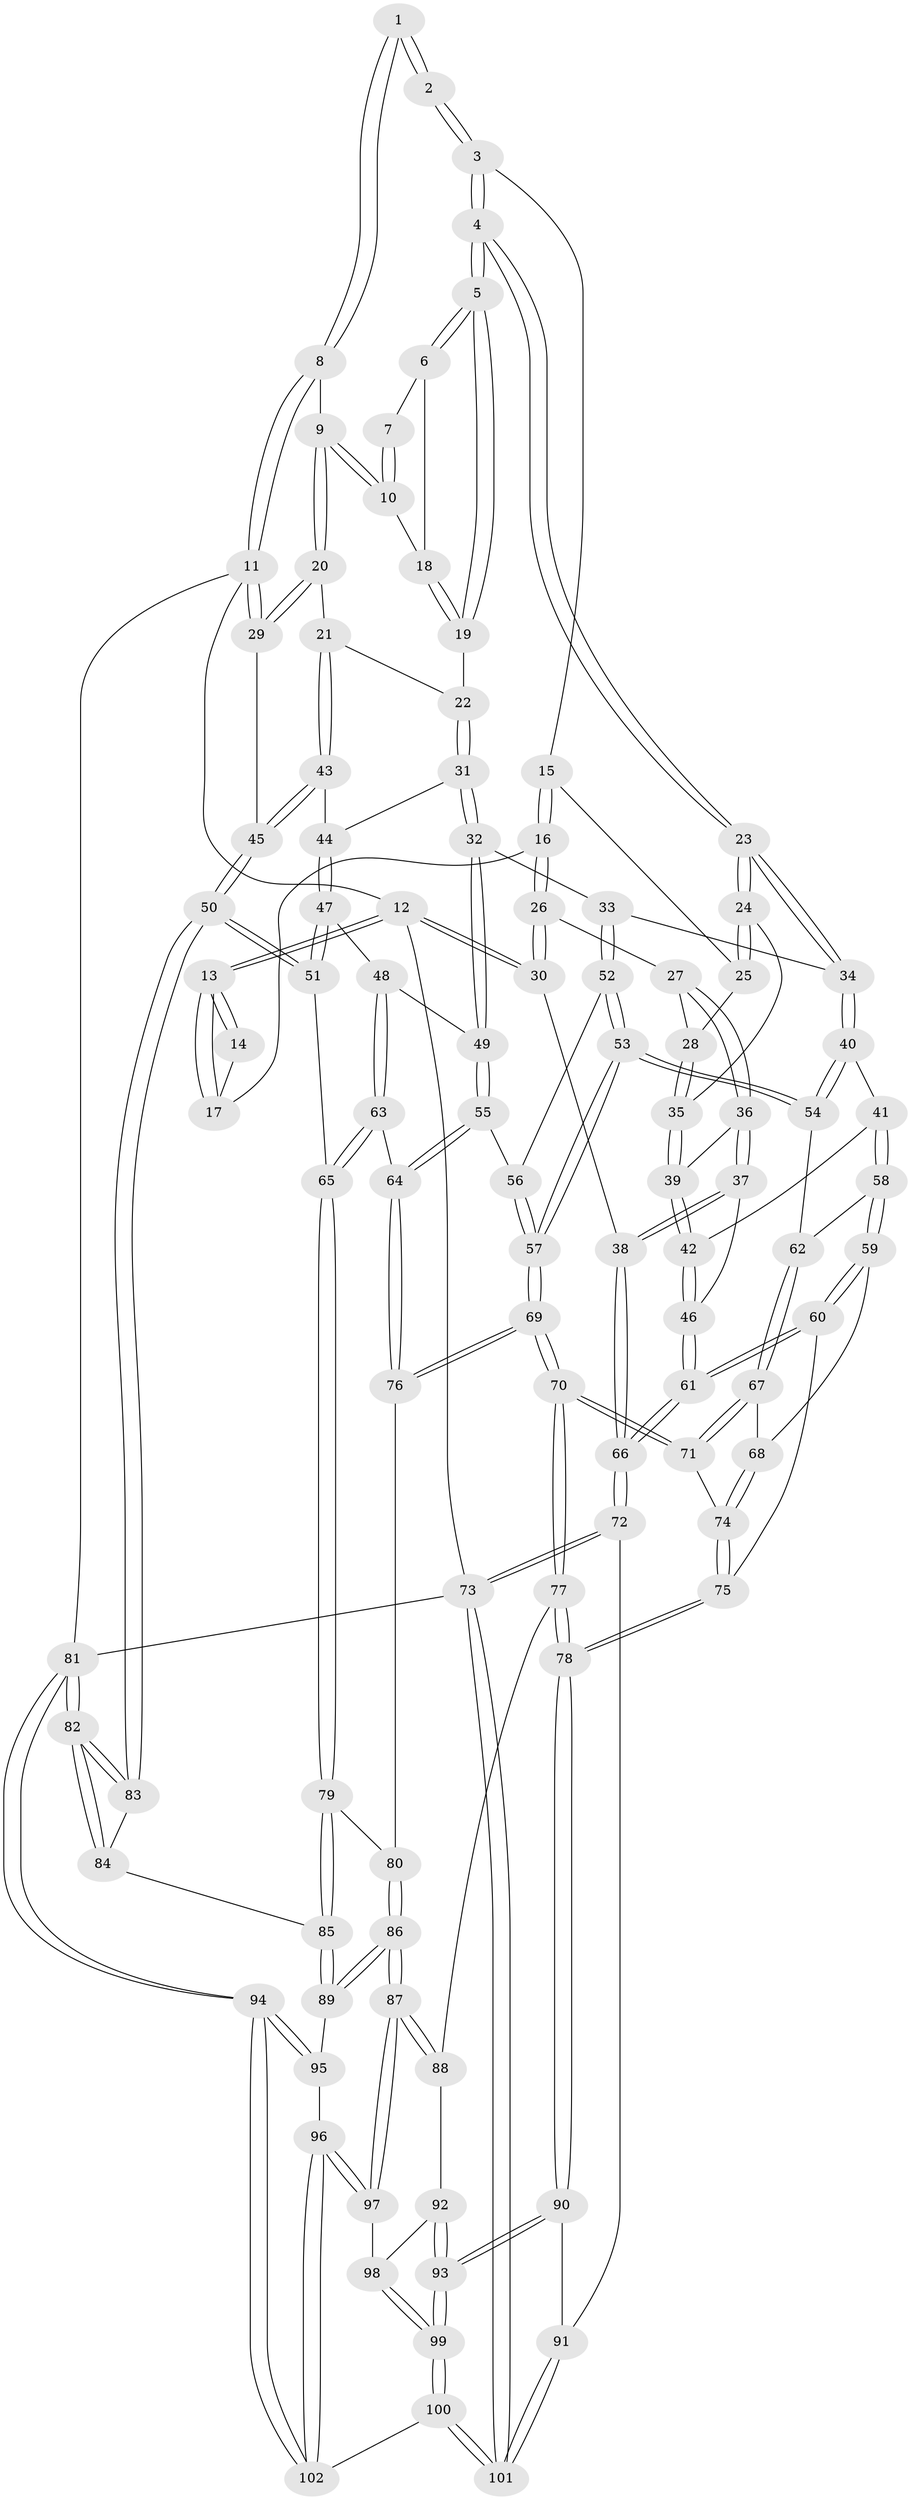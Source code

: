 // Generated by graph-tools (version 1.1) at 2025/11/02/21/25 10:11:13]
// undirected, 102 vertices, 252 edges
graph export_dot {
graph [start="1"]
  node [color=gray90,style=filled];
  1 [pos="+0.7973923434012687+0"];
  2 [pos="+0.3302944659976141+0"];
  3 [pos="+0.34996995350332816+0"];
  4 [pos="+0.44889461830039973+0.151674739827118"];
  5 [pos="+0.5286700771852108+0.12986159296194189"];
  6 [pos="+0.692280998743245+0.020024631123247566"];
  7 [pos="+0.7807161764424783+0"];
  8 [pos="+1+0"];
  9 [pos="+0.838214708054288+0.13767688887480467"];
  10 [pos="+0.8097312613267076+0.1261825483720391"];
  11 [pos="+1+0"];
  12 [pos="+0+0"];
  13 [pos="+0+0"];
  14 [pos="+0.06171199171062052+0"];
  15 [pos="+0.31204758645405706+0"];
  16 [pos="+0.13897840591025462+0.14003417945545402"];
  17 [pos="+0.12617690368100817+0.11244363637572054"];
  18 [pos="+0.7385605703026069+0.12114703044874482"];
  19 [pos="+0.7078689881284541+0.17906000942835537"];
  20 [pos="+0.8422741563442132+0.1436944261346009"];
  21 [pos="+0.8124109825444057+0.24665887909178147"];
  22 [pos="+0.7079888767318439+0.17966046956129175"];
  23 [pos="+0.44375253754812694+0.20756846250541552"];
  24 [pos="+0.29509465351802355+0.22717866652940838"];
  25 [pos="+0.22579027585957362+0.18049669116664196"];
  26 [pos="+0.11739538657465613+0.17851349784424836"];
  27 [pos="+0.11799614465114462+0.17930418807199386"];
  28 [pos="+0.14143730475436425+0.19164278375472998"];
  29 [pos="+1+0.21297530179007476"];
  30 [pos="+0+0.1572884426119282"];
  31 [pos="+0.6688923850732484+0.2836465219753979"];
  32 [pos="+0.515032840314325+0.28192820419162556"];
  33 [pos="+0.49216476783595037+0.27777216774793184"];
  34 [pos="+0.44868345791250347+0.22922314930451745"];
  35 [pos="+0.21474152271546237+0.2614084731000784"];
  36 [pos="+0.11372161698326021+0.28407809474133927"];
  37 [pos="+0.10373242241226788+0.31659376732513483"];
  38 [pos="+0+0.30288207064385503"];
  39 [pos="+0.2098056748068434+0.2878814825352617"];
  40 [pos="+0.29977291214078133+0.39628428265239385"];
  41 [pos="+0.24199327429749531+0.39697012905445156"];
  42 [pos="+0.2128769489750926+0.38933758915665445"];
  43 [pos="+0.825495551068355+0.3011348867853716"];
  44 [pos="+0.7257730485425349+0.3303843065064251"];
  45 [pos="+1+0.41418715778006054"];
  46 [pos="+0.16258523071223033+0.40273613950833664"];
  47 [pos="+0.7011672656414966+0.42134129300895834"];
  48 [pos="+0.6967981715967295+0.4226091185325604"];
  49 [pos="+0.6799156132595351+0.42525391012204405"];
  50 [pos="+1+0.47497469514752644"];
  51 [pos="+0.8306464210369964+0.5401379784398634"];
  52 [pos="+0.4935011567373595+0.2892304030727344"];
  53 [pos="+0.3903003457591193+0.49796688723949445"];
  54 [pos="+0.3373089788441277+0.46309748490686786"];
  55 [pos="+0.5693293373984211+0.48431234269668366"];
  56 [pos="+0.5196523555397987+0.3932944021288644"];
  57 [pos="+0.40213586692799225+0.5113372599212798"];
  58 [pos="+0.2376541276287882+0.5038644321511788"];
  59 [pos="+0.22344235824654146+0.5358020980477558"];
  60 [pos="+0.07186413210457145+0.6203742490240597"];
  61 [pos="+0+0.6055336671173073"];
  62 [pos="+0.298170872012487+0.5173626167879644"];
  63 [pos="+0.6638107928942335+0.5397637697055943"];
  64 [pos="+0.5610934371635019+0.5387125258902358"];
  65 [pos="+0.7950317332661897+0.5770258067879885"];
  66 [pos="+0+0.6236085701522716"];
  67 [pos="+0.29312287600248116+0.5317175199760696"];
  68 [pos="+0.2236933818685247+0.5358643558818719"];
  69 [pos="+0.4486057674793128+0.6077986476661219"];
  70 [pos="+0.4264013326356624+0.6334604979405662"];
  71 [pos="+0.29635812328479727+0.573771111308238"];
  72 [pos="+0+0.7915715104322101"];
  73 [pos="+0+1"];
  74 [pos="+0.28669947057703543+0.577809119862796"];
  75 [pos="+0.1874059114500186+0.6639702002296579"];
  76 [pos="+0.5321596141534829+0.5888142855073625"];
  77 [pos="+0.39687372649420805+0.7014093495624204"];
  78 [pos="+0.29379636159196354+0.7442030730516684"];
  79 [pos="+0.7780237792203027+0.6106117792093381"];
  80 [pos="+0.5658767923517144+0.6206298531445075"];
  81 [pos="+1+1"];
  82 [pos="+1+1"];
  83 [pos="+1+0.5601867147832387"];
  84 [pos="+0.8166893447840446+0.7718841325781571"];
  85 [pos="+0.7542392987909621+0.7574275843481298"];
  86 [pos="+0.6605171991420649+0.8086522356694399"];
  87 [pos="+0.6132462190643753+0.8620332178961012"];
  88 [pos="+0.39962891306155046+0.7049317854286903"];
  89 [pos="+0.7052651735953148+0.7928115481363247"];
  90 [pos="+0.2576448578770596+0.8750027171560126"];
  91 [pos="+0.24399513815283566+0.8836778120101385"];
  92 [pos="+0.4272364113817001+0.8928799950499298"];
  93 [pos="+0.3692631732937178+0.9266781440673639"];
  94 [pos="+1+1"];
  95 [pos="+0.8072953614942987+0.9142481843482391"];
  96 [pos="+0.6496987198905312+0.9906442904754691"];
  97 [pos="+0.6131552530204375+0.8623132817243229"];
  98 [pos="+0.5365211167366113+0.8917095473984763"];
  99 [pos="+0.4135558661052767+1"];
  100 [pos="+0.41318519030839085+1"];
  101 [pos="+0.13665049417832964+1"];
  102 [pos="+0.706646382140808+1"];
  1 -- 2;
  1 -- 2;
  1 -- 8;
  1 -- 8;
  2 -- 3;
  2 -- 3;
  3 -- 4;
  3 -- 4;
  3 -- 15;
  4 -- 5;
  4 -- 5;
  4 -- 23;
  4 -- 23;
  5 -- 6;
  5 -- 6;
  5 -- 19;
  5 -- 19;
  6 -- 7;
  6 -- 18;
  7 -- 10;
  7 -- 10;
  8 -- 9;
  8 -- 11;
  8 -- 11;
  9 -- 10;
  9 -- 10;
  9 -- 20;
  9 -- 20;
  10 -- 18;
  11 -- 12;
  11 -- 29;
  11 -- 29;
  11 -- 81;
  12 -- 13;
  12 -- 13;
  12 -- 30;
  12 -- 30;
  12 -- 73;
  13 -- 14;
  13 -- 14;
  13 -- 17;
  13 -- 17;
  14 -- 17;
  15 -- 16;
  15 -- 16;
  15 -- 25;
  16 -- 17;
  16 -- 26;
  16 -- 26;
  18 -- 19;
  18 -- 19;
  19 -- 22;
  20 -- 21;
  20 -- 29;
  20 -- 29;
  21 -- 22;
  21 -- 43;
  21 -- 43;
  22 -- 31;
  22 -- 31;
  23 -- 24;
  23 -- 24;
  23 -- 34;
  23 -- 34;
  24 -- 25;
  24 -- 25;
  24 -- 35;
  25 -- 28;
  26 -- 27;
  26 -- 30;
  26 -- 30;
  27 -- 28;
  27 -- 36;
  27 -- 36;
  28 -- 35;
  28 -- 35;
  29 -- 45;
  30 -- 38;
  31 -- 32;
  31 -- 32;
  31 -- 44;
  32 -- 33;
  32 -- 49;
  32 -- 49;
  33 -- 34;
  33 -- 52;
  33 -- 52;
  34 -- 40;
  34 -- 40;
  35 -- 39;
  35 -- 39;
  36 -- 37;
  36 -- 37;
  36 -- 39;
  37 -- 38;
  37 -- 38;
  37 -- 46;
  38 -- 66;
  38 -- 66;
  39 -- 42;
  39 -- 42;
  40 -- 41;
  40 -- 54;
  40 -- 54;
  41 -- 42;
  41 -- 58;
  41 -- 58;
  42 -- 46;
  42 -- 46;
  43 -- 44;
  43 -- 45;
  43 -- 45;
  44 -- 47;
  44 -- 47;
  45 -- 50;
  45 -- 50;
  46 -- 61;
  46 -- 61;
  47 -- 48;
  47 -- 51;
  47 -- 51;
  48 -- 49;
  48 -- 63;
  48 -- 63;
  49 -- 55;
  49 -- 55;
  50 -- 51;
  50 -- 51;
  50 -- 83;
  50 -- 83;
  51 -- 65;
  52 -- 53;
  52 -- 53;
  52 -- 56;
  53 -- 54;
  53 -- 54;
  53 -- 57;
  53 -- 57;
  54 -- 62;
  55 -- 56;
  55 -- 64;
  55 -- 64;
  56 -- 57;
  56 -- 57;
  57 -- 69;
  57 -- 69;
  58 -- 59;
  58 -- 59;
  58 -- 62;
  59 -- 60;
  59 -- 60;
  59 -- 68;
  60 -- 61;
  60 -- 61;
  60 -- 75;
  61 -- 66;
  61 -- 66;
  62 -- 67;
  62 -- 67;
  63 -- 64;
  63 -- 65;
  63 -- 65;
  64 -- 76;
  64 -- 76;
  65 -- 79;
  65 -- 79;
  66 -- 72;
  66 -- 72;
  67 -- 68;
  67 -- 71;
  67 -- 71;
  68 -- 74;
  68 -- 74;
  69 -- 70;
  69 -- 70;
  69 -- 76;
  69 -- 76;
  70 -- 71;
  70 -- 71;
  70 -- 77;
  70 -- 77;
  71 -- 74;
  72 -- 73;
  72 -- 73;
  72 -- 91;
  73 -- 101;
  73 -- 101;
  73 -- 81;
  74 -- 75;
  74 -- 75;
  75 -- 78;
  75 -- 78;
  76 -- 80;
  77 -- 78;
  77 -- 78;
  77 -- 88;
  78 -- 90;
  78 -- 90;
  79 -- 80;
  79 -- 85;
  79 -- 85;
  80 -- 86;
  80 -- 86;
  81 -- 82;
  81 -- 82;
  81 -- 94;
  81 -- 94;
  82 -- 83;
  82 -- 83;
  82 -- 84;
  82 -- 84;
  83 -- 84;
  84 -- 85;
  85 -- 89;
  85 -- 89;
  86 -- 87;
  86 -- 87;
  86 -- 89;
  86 -- 89;
  87 -- 88;
  87 -- 88;
  87 -- 97;
  87 -- 97;
  88 -- 92;
  89 -- 95;
  90 -- 91;
  90 -- 93;
  90 -- 93;
  91 -- 101;
  91 -- 101;
  92 -- 93;
  92 -- 93;
  92 -- 98;
  93 -- 99;
  93 -- 99;
  94 -- 95;
  94 -- 95;
  94 -- 102;
  94 -- 102;
  95 -- 96;
  96 -- 97;
  96 -- 97;
  96 -- 102;
  96 -- 102;
  97 -- 98;
  98 -- 99;
  98 -- 99;
  99 -- 100;
  99 -- 100;
  100 -- 101;
  100 -- 101;
  100 -- 102;
}

